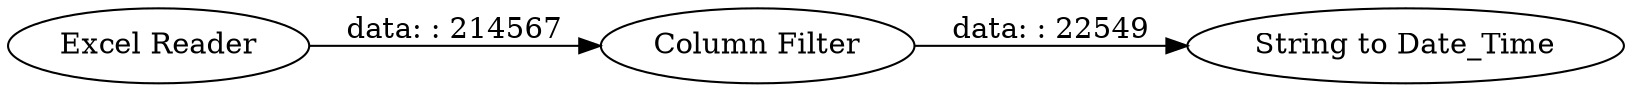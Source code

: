 digraph {
	"-5687477444686940785_1" [label="Excel Reader"]
	"-5687477444686940785_2" [label="String to Date_Time"]
	"-5687477444686940785_3" [label="Column Filter"]
	"-5687477444686940785_3" -> "-5687477444686940785_2" [label="data: : 22549"]
	"-5687477444686940785_1" -> "-5687477444686940785_3" [label="data: : 214567"]
	rankdir=LR
}
